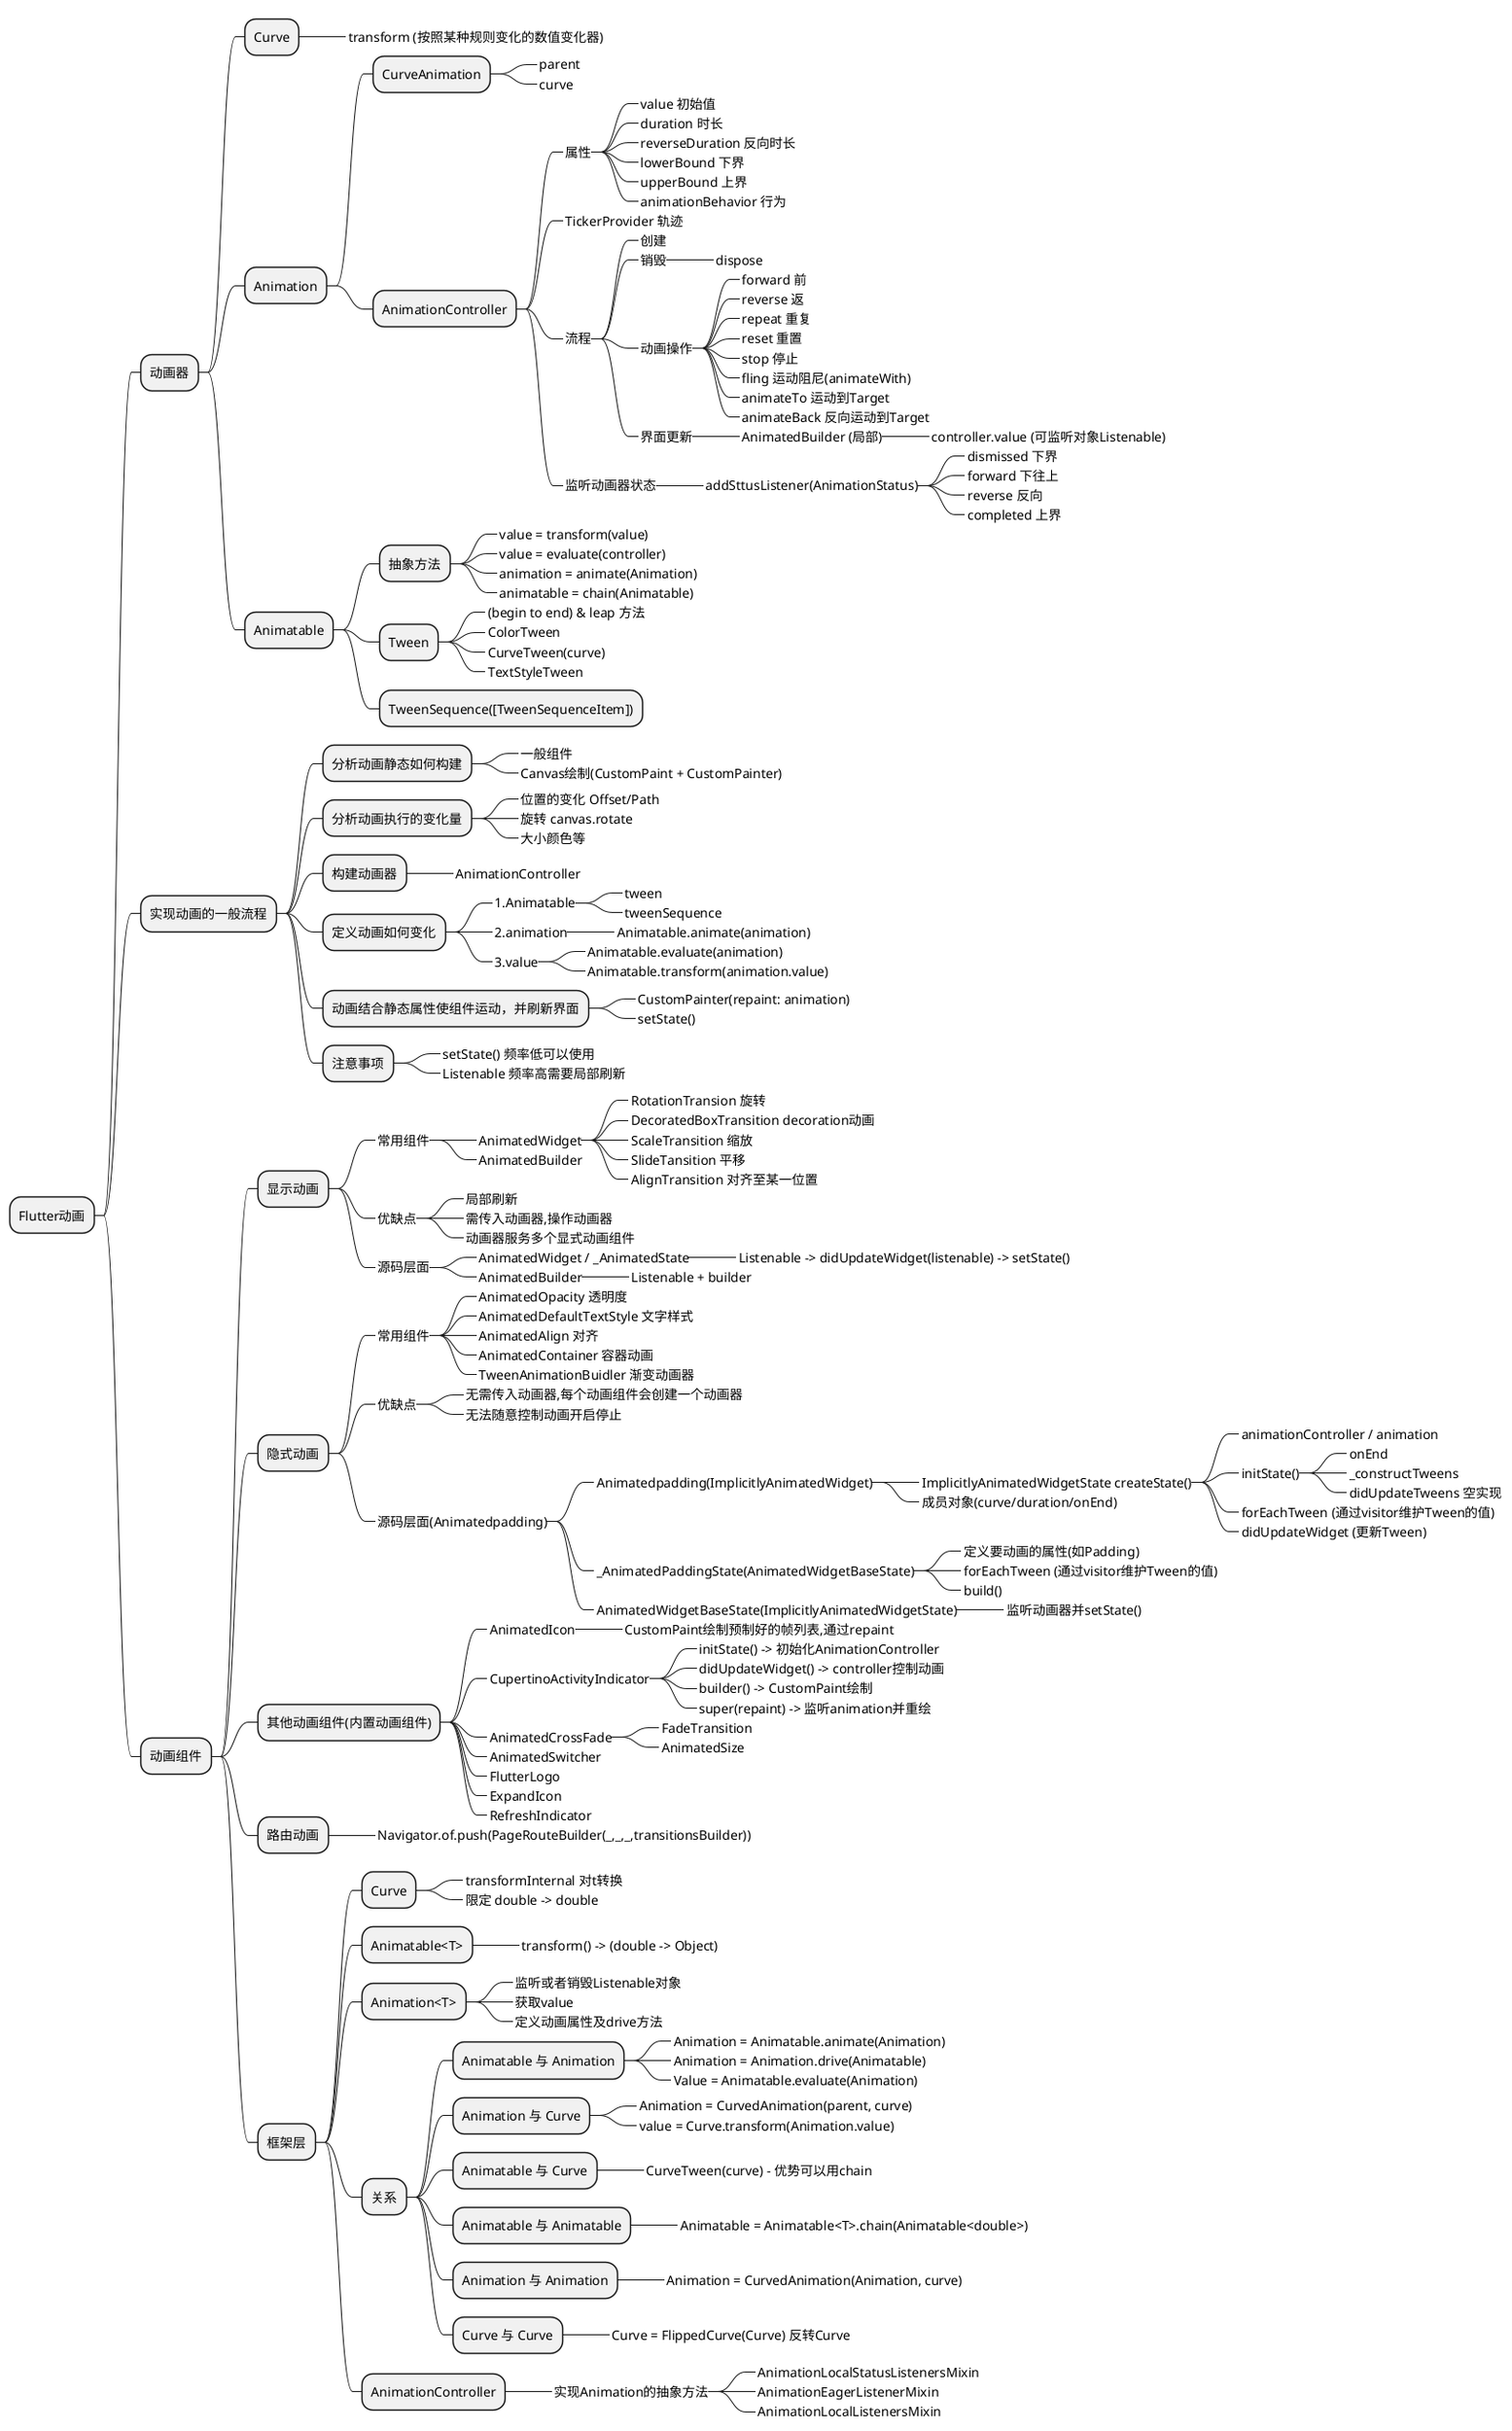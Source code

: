 @startmindmap
* Flutter动画
** 动画器
*** Curve
****_ transform (按照某种规则变化的数值变化器)
*** Animation
**** CurveAnimation
*****_ parent
*****_ curve
**** AnimationController
*****_ 属性
******_ value 初始值
******_ duration 时长
******_ reverseDuration 反向时长
******_ lowerBound 下界
******_ upperBound 上界
******_ animationBehavior 行为
*****_ TickerProvider 轨迹
*****_ 流程
******_ 创建
******_ 销毁
*******_ dispose
******_ 动画操作
*******_ forward 前
*******_ reverse 返
*******_ repeat 重复
*******_ reset 重置
*******_ stop 停止
*******_ fling 运动阻尼(animateWith)
*******_ animateTo 运动到Target
*******_ animateBack 反向运动到Target
******_ 界面更新
*******_ AnimatedBuilder (局部)
********_ controller.value (可监听对象Listenable)
*****_ 监听动画器状态
******_ addSttusListener(AnimationStatus)
*******_ dismissed 下界
*******_ forward 下往上
*******_ reverse 反向
*******_ completed 上界
*** Animatable
**** 抽象方法
*****_ value = transform(value)
*****_ value = evaluate(controller)
*****_ animation = animate(Animation)
*****_ animatable = chain(Animatable)

**** Tween
*****_ (begin to end) & leap 方法
*****_ ColorTween
*****_ CurveTween(curve)
*****_ TextStyleTween
**** TweenSequence([TweenSequenceItem])

** 实现动画的一般流程
*** 分析动画静态如何构建
****_ 一般组件
****_ Canvas绘制(CustomPaint + CustomPainter)
*** 分析动画执行的变化量
****_ 位置的变化 Offset/Path
****_ 旋转 canvas.rotate
****_ 大小颜色等
*** 构建动画器
****_ AnimationController
*** 定义动画如何变化
****_ 1.Animatable
*****_ tween
*****_ tweenSequence
****_ 2.animation
*****_ Animatable.animate(animation)
****_ 3.value
*****_ Animatable.evaluate(animation)
*****_ Animatable.transform(animation.value)
*** 动画结合静态属性使组件运动，并刷新界面
****_ CustomPainter(repaint: animation)
****_ setState()
*** 注意事项
****_ setState() 频率低可以使用
****_ Listenable 频率高需要局部刷新

** 动画组件
*** 显示动画
****_ 常用组件
*****_ AnimatedWidget
******_ RotationTransion 旋转
******_ DecoratedBoxTransition decoration动画
******_ ScaleTransition 缩放
******_ SlideTansition 平移
******_ AlignTransition 对齐至某一位置
*****_ AnimatedBuilder
****_ 优缺点
*****_ 局部刷新
*****_ 需传入动画器,操作动画器
*****_ 动画器服务多个显式动画组件
****_ 源码层面
*****_ AnimatedWidget / _AnimatedState
******_ Listenable -> didUpdateWidget(listenable) -> setState()
*****_ AnimatedBuilder
******_ Listenable + builder
*** 隐式动画
****_ 常用组件
*****_ AnimatedOpacity 透明度
*****_ AnimatedDefaultTextStyle 文字样式
*****_ AnimatedAlign 对齐
*****_ AnimatedContainer 容器动画
*****_ TweenAnimationBuidler 渐变动画器
****_ 优缺点
*****_ 无需传入动画器,每个动画组件会创建一个动画器
*****_ 无法随意控制动画开启停止
****_ 源码层面(Animatedpadding)
*****_ Animatedpadding(ImplicitlyAnimatedWidget)
******_ ImplicitlyAnimatedWidgetState createState()
*******_ animationController / animation
*******_ initState()
********_ onEnd
********_ _constructTweens
********_ didUpdateTweens 空实现
*******_ forEachTween (通过visitor维护Tween的值)
*******_ didUpdateWidget (更新Tween)
******_ 成员对象(curve/duration/onEnd)
*****_ _AnimatedPaddingState(AnimatedWidgetBaseState)
******_ 定义要动画的属性(如Padding)
******_ forEachTween (通过visitor维护Tween的值)
******_ build()
*****_ AnimatedWidgetBaseState(ImplicitlyAnimatedWidgetState)
******_ 监听动画器并setState()
*** 其他动画组件(内置动画组件)
****_ AnimatedIcon
*****_ CustomPaint绘制预制好的帧列表,通过repaint
****_ CupertinoActivityIndicator
*****_ initState() -> 初始化AnimationController
*****_ didUpdateWidget() -> controller控制动画
*****_ builder() -> CustomPaint绘制
*****_ super(repaint) -> 监听animation并重绘
****_ AnimatedCrossFade
*****_ FadeTransition
*****_ AnimatedSize
****_ AnimatedSwitcher
****_ FlutterLogo
****_ ExpandIcon
****_ RefreshIndicator
*** 路由动画
****_ Navigator.of.push(PageRouteBuilder(_,_,_,transitionsBuilder))
*** 框架层
**** Curve
*****_ transformInternal 对t转换
*****_ 限定 double -> double
**** Animatable<T>
*****_ transform() -> (double -> Object)
**** Animation<T>
*****_ 监听或者销毁Listenable对象
*****_ 获取value
*****_ 定义动画属性及drive方法
**** 关系
***** Animatable 与 Animation
******_ Animation = Animatable.animate(Animation)
******_ Animation = Animation.drive(Animatable)
******_ Value = Animatable.evaluate(Animation)
***** Animation 与 Curve
******_ Animation = CurvedAnimation(parent, curve)
******_ value = Curve.transform(Animation.value)
***** Animatable 与 Curve
******_ CurveTween(curve) - 优势可以用chain
***** Animatable 与 Animatable
******_ Animatable = Animatable<T>.chain(Animatable<double>)
***** Animation 与 Animation
******_ Animation = CurvedAnimation(Animation, curve)
***** Curve 与 Curve
******_ Curve = FlippedCurve(Curve) 反转Curve
**** AnimationController
*****_ 实现Animation的抽象方法
******_ AnimationLocalStatusListenersMixin
******_ AnimationEagerListenerMixin
******_ AnimationLocalListenersMixin
@endmindmap

@startuml
abstract class Listenable {
    void addListenable(VoidCallback listener)
    void removeListener(VoidCallback listener)
}
note left: 注册注销对该Listenable对象的监听
abstract class ValueListenable {
    T get value
}
note left: 定义了value的返回方法
abstract class Animation #aliceblue{
    Animation drive(Animtable)
}
class AnimationController
class CurveAnimation
class AlwaysStoppedAnimation
Listenable <|-- Animation
Listenable <|-- ValueListenable
ValueListenable <|.. Animation
Animation <|-- AnimationController
Animation <|-- CurveAnimation
Animation <|-- AlwaysStoppedAnimation

abstract class Animatable #aliceblue{
    T transform(double t)
    T evaluate(animation)
    Animation<T> animate(Animation<double> parent)
    Animation<T> chain(Animation<double> parent)
}
note right: double -> Object
class TweenSequence
class Tween
class CurveTween
class ColorTween
class XTween
Animatable <|-- TweenSequence
Animatable <|-- Tween
Animatable <|-- CurveTween
Tween <|-- ColorTween
Tween <|-- XTween

abstract class ParametricCurve {
    T transform()
    T transformInternal()
}
abstract class Curve #aliceblue{
    T transform()
    Curve flipped()
}
note right: double -> double
class Cubic
class XCurve
ParametricCurve <|-- Curve
Curve <|-- Cubic
Curve <|-- XCurve

Curve -[thickness=4]- Animatable
Curve -[thickness=4]- Animation
Animatable -[thickness=4]- Animation
@enduml